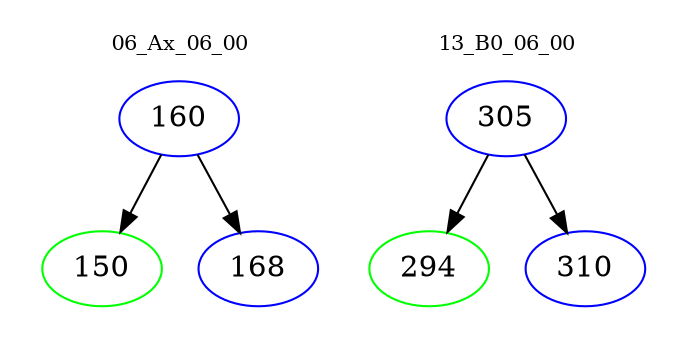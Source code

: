 digraph{
subgraph cluster_0 {
color = white
label = "06_Ax_06_00";
fontsize=10;
T0_160 [label="160", color="blue"]
T0_160 -> T0_150 [color="black"]
T0_150 [label="150", color="green"]
T0_160 -> T0_168 [color="black"]
T0_168 [label="168", color="blue"]
}
subgraph cluster_1 {
color = white
label = "13_B0_06_00";
fontsize=10;
T1_305 [label="305", color="blue"]
T1_305 -> T1_294 [color="black"]
T1_294 [label="294", color="green"]
T1_305 -> T1_310 [color="black"]
T1_310 [label="310", color="blue"]
}
}
